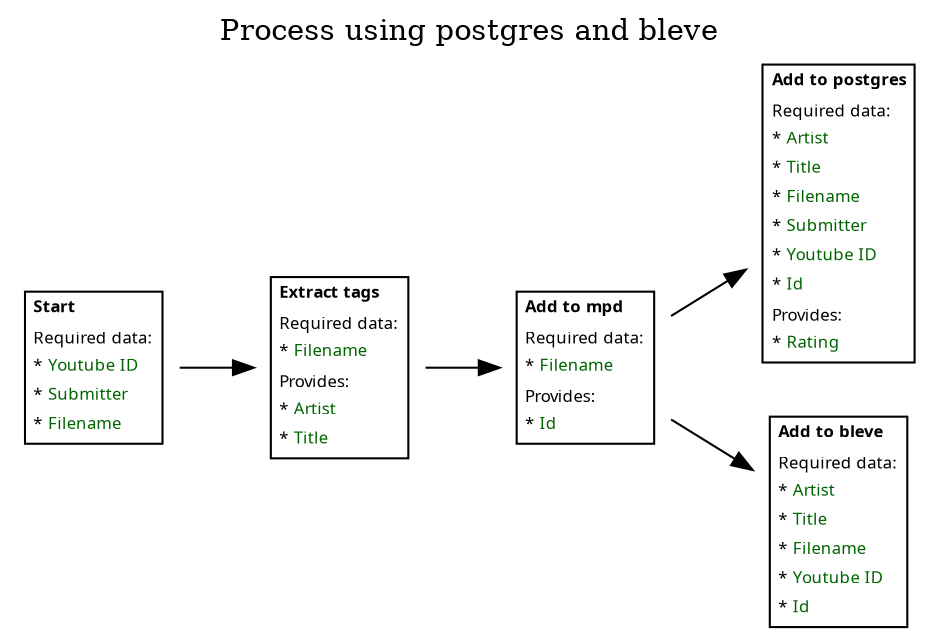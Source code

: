 digraph D {
    label="Process using postgres and bleve";
    labelloc=t;

    rankdir=LR;

    node [ shape=plaintext fontname="Sans serif" fontsize="8" ];

    start [ label=<
        <table border="1" cellborder="0" cellspacing="1">
            <tr><td align="left"><b>Start</b></td></tr>
            <tr><td align="left">Required data:</td></tr>
            <tr><td align="left">* <font color="darkgreen">Youtube ID</font></td></tr>
            <tr><td align="left">* <font color="darkgreen">Submitter</font></td></tr>
            <tr><td align="left">* <font color="darkgreen">Filename</font></td></tr>
        </table>
    > ];

    extract_tags [ label=<
        <table border="1" cellborder="0" cellspacing="1">
            <tr><td align="left"><b>Extract tags</b></td></tr>
            <tr><td align="left">Required data:</td></tr>
            <tr><td align="left">* <font color="darkgreen">Filename</font></td></tr>
            <tr><td align="left">Provides:</td></tr>
            <tr><td align="left">* <font color="darkgreen">Artist</font></td></tr>
            <tr><td align="left">* <font color="darkgreen">Title</font></td></tr>
        </table>
    > ];
    start -> extract_tags [ ];

    add_track_to_mpd [ label=<
        <table border="1" cellborder="0" cellspacing="1">
            <tr><td align="left"><b>Add to mpd</b></td></tr>
            <tr><td align="left">Required data:</td></tr>
            <tr><td align="left">* <font color="darkgreen">Filename</font></td></tr>
            <tr><td align="left">Provides:</td></tr>
            <tr><td align="left">* <font color="darkgreen">Id</font></td></tr>
        </table>
    > ];
    extract_tags -> add_track_to_mpd [ ];

    add_track_to_postgres [ label=<
        <table border="1" cellborder="0" cellspacing="1">
            <tr><td align="left"><b>Add to postgres</b></td></tr>
            <tr><td align="left">Required data:</td></tr>
            <tr><td align="left">* <font color="darkgreen">Artist</font></td></tr>
            <tr><td align="left">* <font color="darkgreen">Title</font></td></tr>
            <tr><td align="left">* <font color="darkgreen">Filename</font></td></tr>
            <tr><td align="left">* <font color="darkgreen">Submitter</font></td></tr>
            <tr><td align="left">* <font color="darkgreen">Youtube ID</font></td></tr>
            <tr><td align="left">* <font color="darkgreen">Id</font></td></tr>
            <tr><td align="left">Provides:</td></tr>
            <tr><td align="left">* <font color="darkgreen">Rating</font></td></tr>
        </table>
    > ];
    add_track_to_mpd -> add_track_to_postgres [ ];

    add_track_to_bleve [ label=<
        <table border="1" cellborder="0" cellspacing="1">
            <tr><td align="left"><b>Add to bleve</b></td></tr>
            <tr><td align="left">Required data:</td></tr>
            <tr><td align="left">* <font color="darkgreen">Artist</font></td></tr>
            <tr><td align="left">* <font color="darkgreen">Title</font></td></tr>
            <tr><td align="left">* <font color="darkgreen">Filename</font></td></tr>
            <tr><td align="left">* <font color="darkgreen">Youtube ID</font></td></tr>
            <tr><td align="left">* <font color="darkgreen">Id</font></td></tr>
        </table>
    > ];
    add_track_to_mpd -> add_track_to_bleve [ ];
}